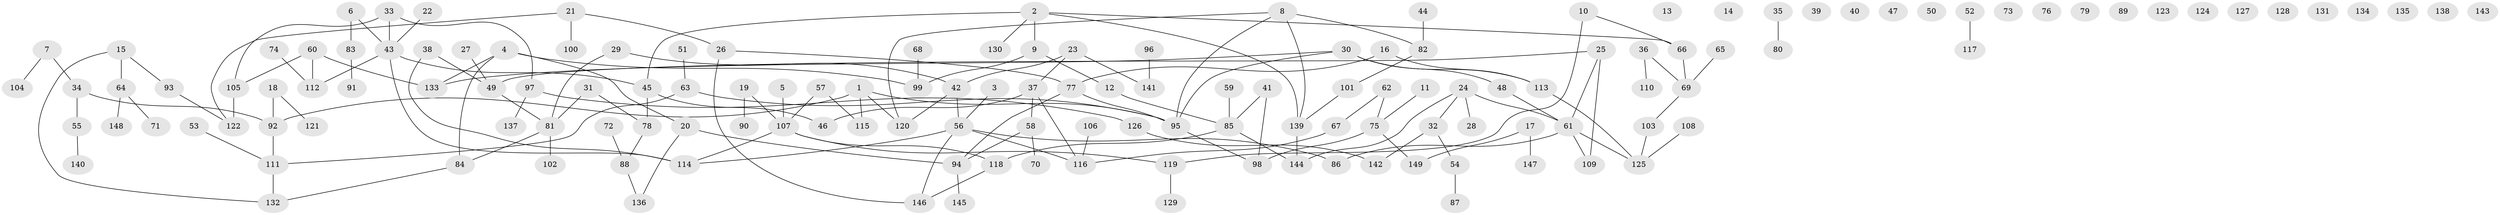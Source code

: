 // Generated by graph-tools (version 1.1) at 2025/25/03/09/25 03:25:17]
// undirected, 149 vertices, 161 edges
graph export_dot {
graph [start="1"]
  node [color=gray90,style=filled];
  1;
  2;
  3;
  4;
  5;
  6;
  7;
  8;
  9;
  10;
  11;
  12;
  13;
  14;
  15;
  16;
  17;
  18;
  19;
  20;
  21;
  22;
  23;
  24;
  25;
  26;
  27;
  28;
  29;
  30;
  31;
  32;
  33;
  34;
  35;
  36;
  37;
  38;
  39;
  40;
  41;
  42;
  43;
  44;
  45;
  46;
  47;
  48;
  49;
  50;
  51;
  52;
  53;
  54;
  55;
  56;
  57;
  58;
  59;
  60;
  61;
  62;
  63;
  64;
  65;
  66;
  67;
  68;
  69;
  70;
  71;
  72;
  73;
  74;
  75;
  76;
  77;
  78;
  79;
  80;
  81;
  82;
  83;
  84;
  85;
  86;
  87;
  88;
  89;
  90;
  91;
  92;
  93;
  94;
  95;
  96;
  97;
  98;
  99;
  100;
  101;
  102;
  103;
  104;
  105;
  106;
  107;
  108;
  109;
  110;
  111;
  112;
  113;
  114;
  115;
  116;
  117;
  118;
  119;
  120;
  121;
  122;
  123;
  124;
  125;
  126;
  127;
  128;
  129;
  130;
  131;
  132;
  133;
  134;
  135;
  136;
  137;
  138;
  139;
  140;
  141;
  142;
  143;
  144;
  145;
  146;
  147;
  148;
  149;
  1 -- 92;
  1 -- 95;
  1 -- 115;
  1 -- 120;
  2 -- 9;
  2 -- 45;
  2 -- 66;
  2 -- 130;
  2 -- 139;
  3 -- 56;
  4 -- 20;
  4 -- 84;
  4 -- 99;
  4 -- 133;
  5 -- 107;
  6 -- 43;
  6 -- 83;
  7 -- 34;
  7 -- 104;
  8 -- 82;
  8 -- 95;
  8 -- 120;
  8 -- 139;
  9 -- 12;
  9 -- 99;
  10 -- 66;
  10 -- 119;
  11 -- 75;
  12 -- 85;
  15 -- 64;
  15 -- 93;
  15 -- 132;
  16 -- 77;
  16 -- 113;
  17 -- 147;
  17 -- 149;
  18 -- 92;
  18 -- 121;
  19 -- 90;
  19 -- 107;
  20 -- 94;
  20 -- 136;
  21 -- 26;
  21 -- 100;
  21 -- 122;
  22 -- 43;
  23 -- 37;
  23 -- 42;
  23 -- 141;
  24 -- 28;
  24 -- 32;
  24 -- 61;
  24 -- 144;
  25 -- 49;
  25 -- 61;
  25 -- 109;
  26 -- 77;
  26 -- 146;
  27 -- 49;
  29 -- 42;
  29 -- 81;
  30 -- 48;
  30 -- 95;
  30 -- 113;
  30 -- 133;
  31 -- 78;
  31 -- 81;
  32 -- 54;
  32 -- 142;
  33 -- 43;
  33 -- 97;
  33 -- 105;
  34 -- 55;
  34 -- 92;
  35 -- 80;
  36 -- 69;
  36 -- 110;
  37 -- 46;
  37 -- 58;
  37 -- 116;
  38 -- 49;
  38 -- 114;
  41 -- 85;
  41 -- 98;
  42 -- 56;
  42 -- 120;
  43 -- 45;
  43 -- 112;
  43 -- 114;
  44 -- 82;
  45 -- 46;
  45 -- 78;
  48 -- 61;
  49 -- 81;
  51 -- 63;
  52 -- 117;
  53 -- 111;
  54 -- 87;
  55 -- 140;
  56 -- 86;
  56 -- 114;
  56 -- 116;
  56 -- 146;
  57 -- 107;
  57 -- 115;
  58 -- 70;
  58 -- 94;
  59 -- 85;
  60 -- 105;
  60 -- 112;
  60 -- 133;
  61 -- 86;
  61 -- 109;
  61 -- 125;
  62 -- 67;
  62 -- 75;
  63 -- 95;
  63 -- 111;
  64 -- 71;
  64 -- 148;
  65 -- 69;
  66 -- 69;
  67 -- 116;
  68 -- 99;
  69 -- 103;
  72 -- 88;
  74 -- 112;
  75 -- 98;
  75 -- 149;
  77 -- 94;
  77 -- 95;
  78 -- 88;
  81 -- 84;
  81 -- 102;
  82 -- 101;
  83 -- 91;
  84 -- 132;
  85 -- 118;
  85 -- 144;
  88 -- 136;
  92 -- 111;
  93 -- 122;
  94 -- 145;
  95 -- 98;
  96 -- 141;
  97 -- 126;
  97 -- 137;
  101 -- 139;
  103 -- 125;
  105 -- 122;
  106 -- 116;
  107 -- 114;
  107 -- 118;
  107 -- 119;
  108 -- 125;
  111 -- 132;
  113 -- 125;
  118 -- 146;
  119 -- 129;
  126 -- 142;
  139 -- 144;
}
